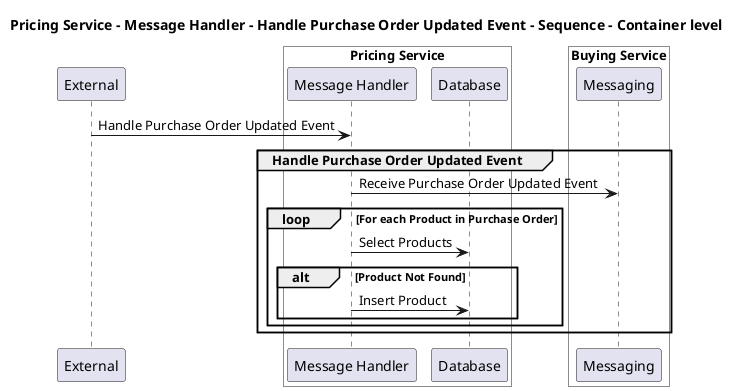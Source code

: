 @startuml

title Pricing Service - Message Handler - Handle Purchase Order Updated Event - Sequence - Container level

participant "External" as C4InterFlow.SoftwareSystems.ExternalSystem

box "Pricing Service" #White
    participant "Message Handler" as ECommercePlatform.SoftwareSystems.PricingService.Containers.MessageHandler
    participant "Database" as ECommercePlatform.SoftwareSystems.PricingService.Containers.Database
end box


box "Buying Service" #White
    participant "Messaging" as ECommercePlatform.SoftwareSystems.BuyingService.Containers.Messaging
end box


C4InterFlow.SoftwareSystems.ExternalSystem -> ECommercePlatform.SoftwareSystems.PricingService.Containers.MessageHandler : Handle Purchase Order Updated Event
group Handle Purchase Order Updated Event
ECommercePlatform.SoftwareSystems.PricingService.Containers.MessageHandler -> ECommercePlatform.SoftwareSystems.BuyingService.Containers.Messaging : Receive Purchase Order Updated Event
loop For each Product in Purchase Order
ECommercePlatform.SoftwareSystems.PricingService.Containers.MessageHandler -> ECommercePlatform.SoftwareSystems.PricingService.Containers.Database : Select Products
alt Product Not Found
ECommercePlatform.SoftwareSystems.PricingService.Containers.MessageHandler -> ECommercePlatform.SoftwareSystems.PricingService.Containers.Database : Insert Product
end
end
end


@enduml
